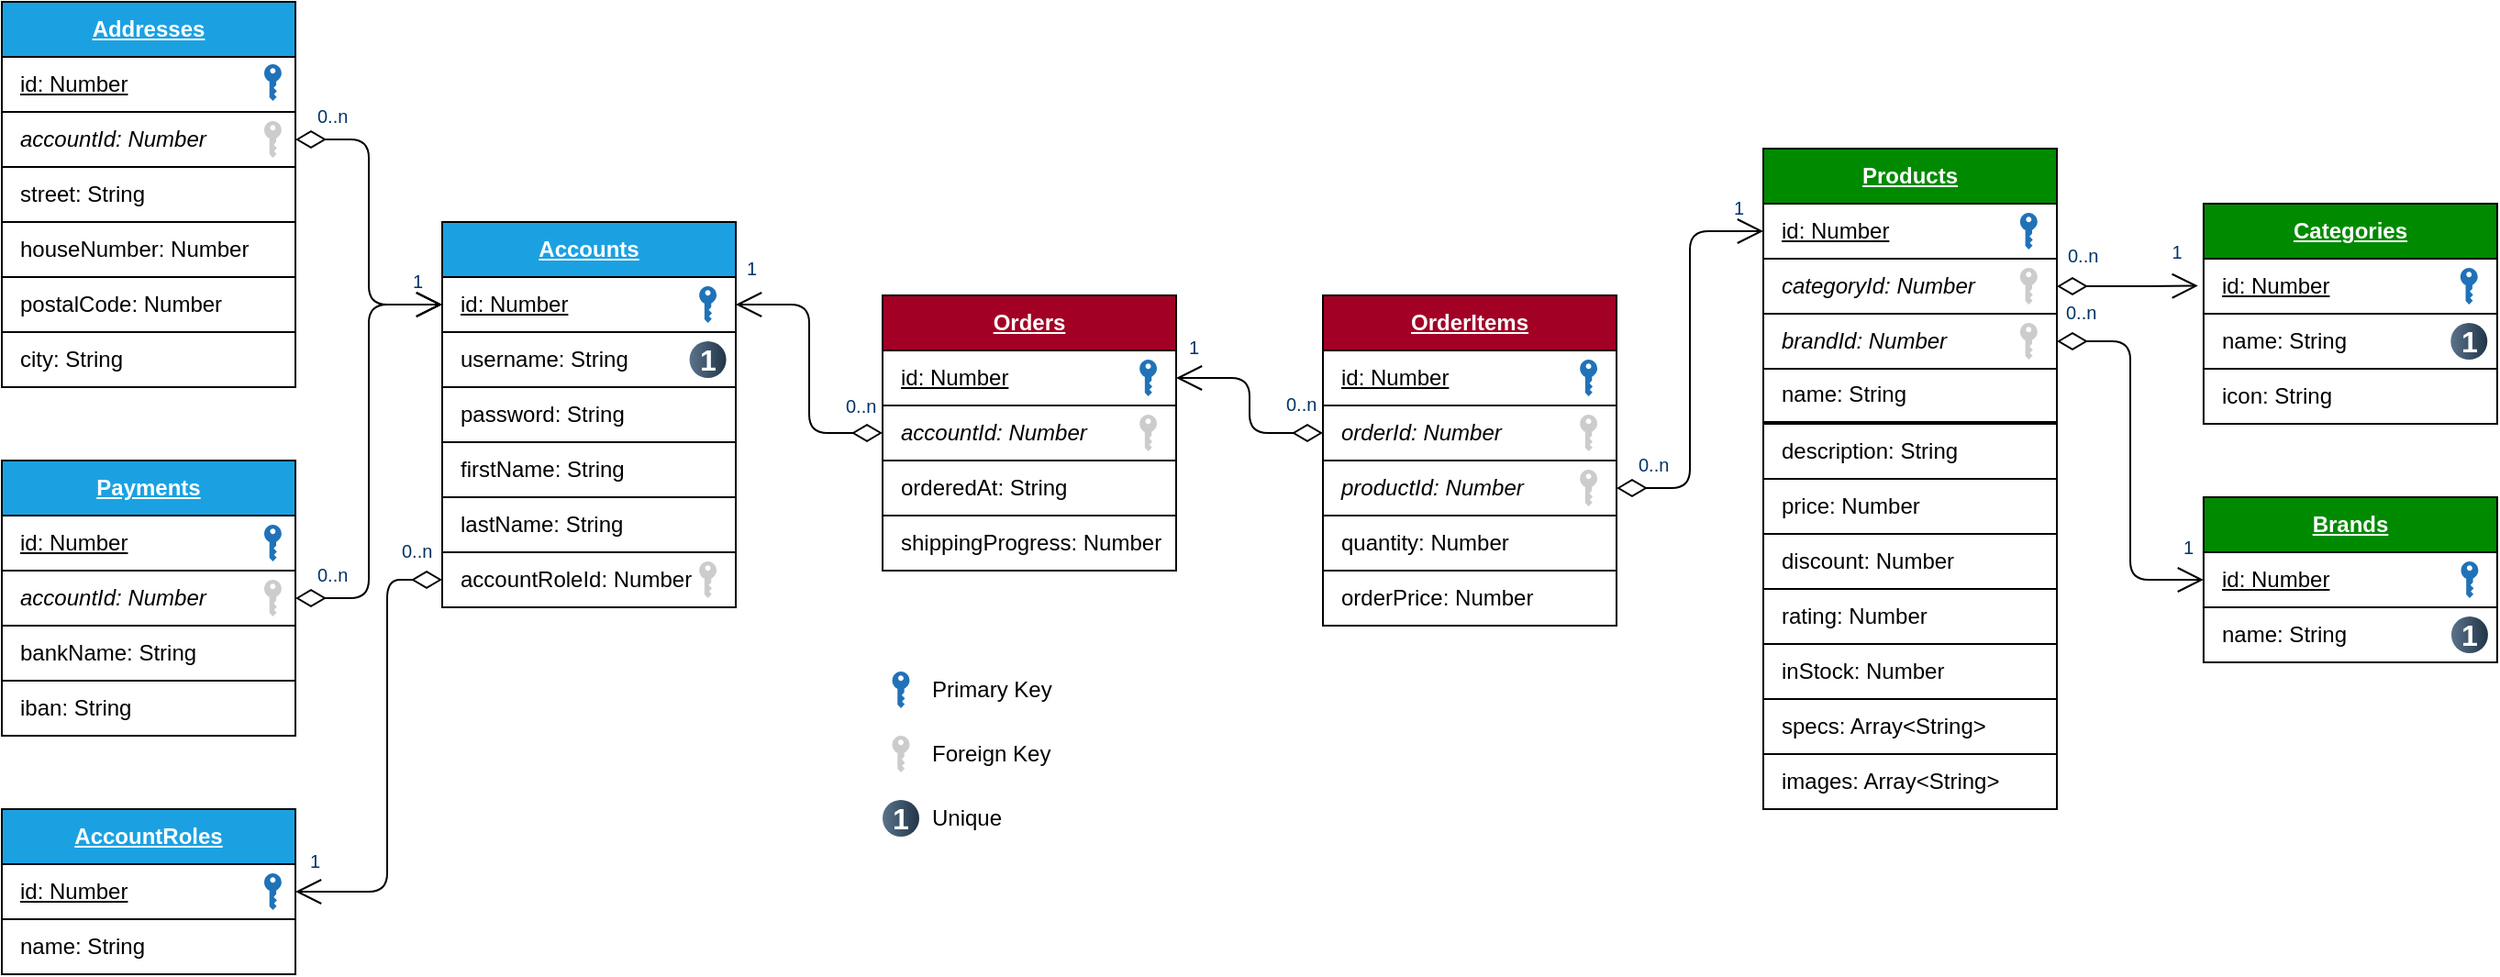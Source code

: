 <mxfile version="24.7.8">
  <diagram name="Page-1" id="WevClHWmhzPAQ7FDN5po">
    <mxGraphModel dx="1988" dy="473" grid="1" gridSize="10" guides="1" tooltips="1" connect="1" arrows="1" fold="1" page="1" pageScale="1" pageWidth="1169" pageHeight="827" math="0" shadow="0">
      <root>
        <mxCell id="0" />
        <mxCell id="1" parent="0" />
        <mxCell id="-XxvrMC6G6SQ8Xm1xsTM-4" value="&lt;blockquote style=&quot;margin: 0px 0px 0px 8px; border: none; padding: 0px;&quot;&gt;&lt;u&gt;id:&amp;nbsp;&lt;/u&gt;&lt;u style=&quot;background-color: initial;&quot;&gt;Number&lt;/u&gt;&lt;/blockquote&gt;" style="rounded=0;whiteSpace=wrap;html=1;align=left;" parent="1" vertex="1">
          <mxGeometry x="-200" y="310" width="160" height="30" as="geometry" />
        </mxCell>
        <mxCell id="-XxvrMC6G6SQ8Xm1xsTM-5" value="&lt;blockquote style=&quot;margin: 0px; border: none; padding: 0px;&quot;&gt;&lt;b&gt;&lt;u&gt;Products&lt;/u&gt;&lt;/b&gt;&lt;/blockquote&gt;" style="rounded=0;whiteSpace=wrap;html=1;align=center;fillColor=#008a00;strokeColor=default;fontColor=#ffffff;" parent="1" vertex="1">
          <mxGeometry x="-200" y="280" width="160" height="30" as="geometry" />
        </mxCell>
        <mxCell id="-XxvrMC6G6SQ8Xm1xsTM-21" value="&lt;blockquote style=&quot;margin: 0px 0px 0px 8px; border: none; padding: 0px;&quot;&gt;name: String&lt;/blockquote&gt;" style="rounded=0;whiteSpace=wrap;html=1;align=left;" parent="1" vertex="1">
          <mxGeometry x="-200" y="399" width="160" height="30" as="geometry" />
        </mxCell>
        <mxCell id="-XxvrMC6G6SQ8Xm1xsTM-22" value="&lt;blockquote style=&quot;margin: 0px 0px 0px 8px; border: none; padding: 0px;&quot;&gt;price: Number&lt;/blockquote&gt;" style="rounded=0;whiteSpace=wrap;html=1;align=left;" parent="1" vertex="1">
          <mxGeometry x="-200" y="460" width="160" height="30" as="geometry" />
        </mxCell>
        <mxCell id="-XxvrMC6G6SQ8Xm1xsTM-23" value="&lt;blockquote style=&quot;margin: 0px 0px 0px 8px; border: none; padding: 0px;&quot;&gt;&lt;i&gt;categoryId: Number&lt;/i&gt;&lt;/blockquote&gt;" style="rounded=0;whiteSpace=wrap;html=1;align=left;" parent="1" vertex="1">
          <mxGeometry x="-200" y="340" width="160" height="30" as="geometry" />
        </mxCell>
        <mxCell id="-XxvrMC6G6SQ8Xm1xsTM-24" value="&lt;blockquote style=&quot;margin: 0px 0px 0px 8px; border: none; padding: 0px;&quot;&gt;discount: Number&lt;/blockquote&gt;" style="rounded=0;whiteSpace=wrap;html=1;align=left;" parent="1" vertex="1">
          <mxGeometry x="-200" y="490" width="160" height="30" as="geometry" />
        </mxCell>
        <mxCell id="xvubMpEdOjOFzFZ-NZdf-2" value="&lt;blockquote style=&quot;margin: 0px; border: none; padding: 0px;&quot;&gt;&lt;b&gt;&lt;u&gt;Accounts&lt;/u&gt;&lt;/b&gt;&lt;/blockquote&gt;" style="rounded=0;whiteSpace=wrap;html=1;align=center;fillColor=#1ba1e2;strokeColor=default;fontColor=#ffffff;" parent="1" vertex="1">
          <mxGeometry x="-920" y="320" width="160" height="30" as="geometry" />
        </mxCell>
        <mxCell id="xvubMpEdOjOFzFZ-NZdf-3" value="&lt;blockquote style=&quot;margin: 0px 0px 0px 8px; border: none; padding: 0px;&quot;&gt;&lt;u&gt;id:&amp;nbsp;&lt;/u&gt;&lt;u style=&quot;background-color: initial;&quot;&gt;Number&lt;/u&gt;&lt;/blockquote&gt;" style="rounded=0;whiteSpace=wrap;html=1;align=left;" parent="1" vertex="1">
          <mxGeometry x="-920" y="350" width="160" height="30" as="geometry" />
        </mxCell>
        <mxCell id="xvubMpEdOjOFzFZ-NZdf-4" value="&lt;blockquote style=&quot;margin: 0px 0px 0px 8px; border: none; padding: 0px;&quot;&gt;username: String&lt;/blockquote&gt;" style="rounded=0;whiteSpace=wrap;html=1;align=left;" parent="1" vertex="1">
          <mxGeometry x="-920" y="380" width="160" height="30" as="geometry" />
        </mxCell>
        <mxCell id="xvubMpEdOjOFzFZ-NZdf-5" value="&lt;blockquote style=&quot;margin: 0px 0px 0px 8px; border: none; padding: 0px;&quot;&gt;password: String&lt;/blockquote&gt;" style="rounded=0;whiteSpace=wrap;html=1;align=left;" parent="1" vertex="1">
          <mxGeometry x="-920" y="410" width="160" height="30" as="geometry" />
        </mxCell>
        <mxCell id="xvubMpEdOjOFzFZ-NZdf-6" value="&lt;blockquote style=&quot;margin: 0px; border: none; padding: 0px;&quot;&gt;&lt;b&gt;&lt;u&gt;OrderItems&lt;/u&gt;&lt;/b&gt;&lt;/blockquote&gt;" style="rounded=0;whiteSpace=wrap;html=1;align=center;fillColor=#a20025;strokeColor=default;fontColor=#ffffff;" parent="1" vertex="1">
          <mxGeometry x="-440.0" y="360" width="160" height="30" as="geometry" />
        </mxCell>
        <mxCell id="xvubMpEdOjOFzFZ-NZdf-7" value="&lt;blockquote style=&quot;margin: 0px 0px 0px 8px; border: none; padding: 0px;&quot;&gt;&lt;u&gt;id:&amp;nbsp;&lt;/u&gt;&lt;u style=&quot;background-color: initial;&quot;&gt;Number&lt;/u&gt;&lt;/blockquote&gt;" style="rounded=0;whiteSpace=wrap;html=1;align=left;" parent="1" vertex="1">
          <mxGeometry x="-440.0" y="390" width="160" height="30" as="geometry" />
        </mxCell>
        <mxCell id="xvubMpEdOjOFzFZ-NZdf-8" value="&lt;blockquote style=&quot;margin: 0px 0px 0px 8px; border: none; padding: 0px;&quot;&gt;&lt;i&gt;accountId: Number&lt;/i&gt;&lt;/blockquote&gt;" style="rounded=0;whiteSpace=wrap;html=1;align=left;" parent="1" vertex="1">
          <mxGeometry x="-680" y="420" width="160" height="30" as="geometry" />
        </mxCell>
        <mxCell id="xvubMpEdOjOFzFZ-NZdf-17" value="&lt;blockquote style=&quot;margin: 0px; border: none; padding: 0px;&quot;&gt;&lt;b&gt;&lt;u&gt;Categories&lt;/u&gt;&lt;/b&gt;&lt;/blockquote&gt;" style="rounded=0;whiteSpace=wrap;html=1;align=center;fillColor=#008a00;strokeColor=default;fontColor=#ffffff;" parent="1" vertex="1">
          <mxGeometry x="39.96" y="310" width="160" height="30" as="geometry" />
        </mxCell>
        <mxCell id="xvubMpEdOjOFzFZ-NZdf-18" value="&lt;blockquote style=&quot;margin: 0px 0px 0px 8px; border: none; padding: 0px;&quot;&gt;&lt;u&gt;id:&amp;nbsp;&lt;/u&gt;&lt;u style=&quot;background-color: initial;&quot;&gt;Number&lt;/u&gt;&lt;/blockquote&gt;" style="rounded=0;whiteSpace=wrap;html=1;align=left;" parent="1" vertex="1">
          <mxGeometry x="39.96" y="340" width="160" height="30" as="geometry" />
        </mxCell>
        <mxCell id="xvubMpEdOjOFzFZ-NZdf-19" value="&lt;blockquote style=&quot;margin: 0px 0px 0px 8px; border: none; padding: 0px;&quot;&gt;name: String&lt;/blockquote&gt;" style="rounded=0;whiteSpace=wrap;html=1;align=left;" parent="1" vertex="1">
          <mxGeometry x="39.96" y="370" width="160" height="30" as="geometry" />
        </mxCell>
        <mxCell id="xvubMpEdOjOFzFZ-NZdf-20" value="" style="endArrow=open;endSize=12;startArrow=diamondThin;startSize=14;startFill=0;edgeStyle=orthogonalEdgeStyle;entryX=-0.019;entryY=0.493;entryDx=0;entryDy=0;exitX=1;exitY=0.5;exitDx=0;exitDy=0;entryPerimeter=0;" parent="1" source="-XxvrMC6G6SQ8Xm1xsTM-23" target="xvubMpEdOjOFzFZ-NZdf-18" edge="1">
          <mxGeometry x="389.36" y="350" as="geometry">
            <mxPoint x="120" y="470.0" as="sourcePoint" />
            <mxPoint y="590.0" as="targetPoint" />
            <Array as="points" />
          </mxGeometry>
        </mxCell>
        <mxCell id="xvubMpEdOjOFzFZ-NZdf-21" value="0..n" style="resizable=0;align=left;verticalAlign=top;labelBackgroundColor=#ffffff;fontSize=10;strokeColor=#003366;shadow=1;fillColor=#D4E1F5;fontColor=#003366" parent="xvubMpEdOjOFzFZ-NZdf-20" connectable="0" vertex="1">
          <mxGeometry x="-1" relative="1" as="geometry">
            <mxPoint x="4" y="-29" as="offset" />
          </mxGeometry>
        </mxCell>
        <mxCell id="xvubMpEdOjOFzFZ-NZdf-22" value="1" style="resizable=0;align=right;verticalAlign=top;labelBackgroundColor=#ffffff;fontSize=10;strokeColor=#003366;shadow=1;fillColor=#D4E1F5;fontColor=#003366" parent="xvubMpEdOjOFzFZ-NZdf-20" connectable="0" vertex="1">
          <mxGeometry x="1" relative="1" as="geometry">
            <mxPoint x="-7" y="-31" as="offset" />
          </mxGeometry>
        </mxCell>
        <mxCell id="xvubMpEdOjOFzFZ-NZdf-23" value="&lt;blockquote style=&quot;margin: 0px 0px 0px 8px; border: none; padding: 0px;&quot;&gt;&lt;i&gt;productId:&amp;nbsp;&lt;/i&gt;&lt;i style=&quot;background-color: initial;&quot;&gt;Number&lt;/i&gt;&lt;/blockquote&gt;" style="rounded=0;whiteSpace=wrap;html=1;align=left;" parent="1" vertex="1">
          <mxGeometry x="-440.0" y="450" width="160" height="30" as="geometry" />
        </mxCell>
        <mxCell id="xvubMpEdOjOFzFZ-NZdf-24" value="" style="endArrow=open;endSize=12;startArrow=diamondThin;startSize=14;startFill=0;edgeStyle=orthogonalEdgeStyle;entryX=0;entryY=0.5;entryDx=0;entryDy=0;exitX=1;exitY=0.5;exitDx=0;exitDy=0;" parent="1" source="xvubMpEdOjOFzFZ-NZdf-23" target="-XxvrMC6G6SQ8Xm1xsTM-4" edge="1">
          <mxGeometry x="389.36" y="350" as="geometry">
            <mxPoint x="-240" y="290" as="sourcePoint" />
            <mxPoint x="-280.0" y="605" as="targetPoint" />
          </mxGeometry>
        </mxCell>
        <mxCell id="xvubMpEdOjOFzFZ-NZdf-25" value="0..n" style="resizable=0;align=left;verticalAlign=top;labelBackgroundColor=#ffffff;fontSize=10;strokeColor=#003366;shadow=1;fillColor=#D4E1F5;fontColor=#003366" parent="xvubMpEdOjOFzFZ-NZdf-24" connectable="0" vertex="1">
          <mxGeometry x="-1" relative="1" as="geometry">
            <mxPoint x="10" y="-25" as="offset" />
          </mxGeometry>
        </mxCell>
        <mxCell id="xvubMpEdOjOFzFZ-NZdf-26" value="1" style="resizable=0;align=right;verticalAlign=top;labelBackgroundColor=#ffffff;fontSize=10;strokeColor=#003366;shadow=1;fillColor=#D4E1F5;fontColor=#003366" parent="xvubMpEdOjOFzFZ-NZdf-24" connectable="0" vertex="1">
          <mxGeometry x="1" relative="1" as="geometry">
            <mxPoint x="-9" y="-25" as="offset" />
          </mxGeometry>
        </mxCell>
        <mxCell id="xvubMpEdOjOFzFZ-NZdf-37" value="&lt;blockquote style=&quot;margin: 0px 0px 0px 8px; border: none; padding: 0px;&quot;&gt;firstName: String&lt;/blockquote&gt;" style="rounded=0;whiteSpace=wrap;html=1;align=left;" parent="1" vertex="1">
          <mxGeometry x="-920" y="440" width="160" height="30" as="geometry" />
        </mxCell>
        <mxCell id="xvubMpEdOjOFzFZ-NZdf-38" value="&lt;blockquote style=&quot;margin: 0px 0px 0px 8px; border: none; padding: 0px;&quot;&gt;lastName: String&lt;/blockquote&gt;" style="rounded=0;whiteSpace=wrap;html=1;align=left;" parent="1" vertex="1">
          <mxGeometry x="-920" y="470" width="160" height="30" as="geometry" />
        </mxCell>
        <mxCell id="xvubMpEdOjOFzFZ-NZdf-40" value="&lt;blockquote style=&quot;margin: 0px; border: none; padding: 0px;&quot;&gt;&lt;b&gt;&lt;u&gt;Orders&lt;/u&gt;&lt;/b&gt;&lt;/blockquote&gt;" style="rounded=0;whiteSpace=wrap;html=1;align=center;fillColor=#a20025;strokeColor=default;fontColor=#ffffff;" parent="1" vertex="1">
          <mxGeometry x="-680" y="360" width="160" height="30" as="geometry" />
        </mxCell>
        <mxCell id="xvubMpEdOjOFzFZ-NZdf-41" value="&lt;blockquote style=&quot;margin: 0px 0px 0px 8px; border: none; padding: 0px;&quot;&gt;&lt;u&gt;id: Number&lt;/u&gt;&lt;/blockquote&gt;" style="rounded=0;whiteSpace=wrap;html=1;align=left;" parent="1" vertex="1">
          <mxGeometry x="-680" y="390" width="160" height="30" as="geometry" />
        </mxCell>
        <mxCell id="xvubMpEdOjOFzFZ-NZdf-42" value="&lt;blockquote style=&quot;margin: 0px 0px 0px 8px; border: none; padding: 0px;&quot;&gt;&lt;i&gt;orderId:&amp;nbsp;&lt;/i&gt;&lt;i style=&quot;background-color: initial;&quot;&gt;Number&lt;/i&gt;&lt;/blockquote&gt;" style="rounded=0;whiteSpace=wrap;html=1;align=left;" parent="1" vertex="1">
          <mxGeometry x="-440.0" y="420" width="160" height="30" as="geometry" />
        </mxCell>
        <mxCell id="xvubMpEdOjOFzFZ-NZdf-47" value="&lt;blockquote style=&quot;margin: 0px 0px 0px 8px; border: none; padding: 0px;&quot;&gt;quantity: Number&lt;/blockquote&gt;" style="rounded=0;whiteSpace=wrap;html=1;align=left;" parent="1" vertex="1">
          <mxGeometry x="-440.0" y="480" width="160" height="30" as="geometry" />
        </mxCell>
        <mxCell id="Mm1_BtgNgvV1z5cDQ8i7-1" value="&lt;blockquote style=&quot;margin: 0px 0px 0px 8px; border: none; padding: 0px;&quot;&gt;icon: String&lt;/blockquote&gt;" style="rounded=0;whiteSpace=wrap;html=1;align=left;" parent="1" vertex="1">
          <mxGeometry x="39.96" y="400" width="160" height="30" as="geometry" />
        </mxCell>
        <mxCell id="Mm1_BtgNgvV1z5cDQ8i7-2" value="&lt;blockquote style=&quot;margin: 0px 0px 0px 8px; border: none; padding: 0px;&quot;&gt;&lt;i&gt;brandId: Number&lt;/i&gt;&lt;/blockquote&gt;" style="rounded=0;whiteSpace=wrap;html=1;align=left;" parent="1" vertex="1">
          <mxGeometry x="-200" y="370" width="160" height="30" as="geometry" />
        </mxCell>
        <mxCell id="Mm1_BtgNgvV1z5cDQ8i7-4" value="&lt;blockquote style=&quot;margin: 0px 0px 0px 8px; border: none; padding: 0px;&quot;&gt;rating: Number&lt;/blockquote&gt;" style="rounded=0;whiteSpace=wrap;html=1;align=left;" parent="1" vertex="1">
          <mxGeometry x="-200" y="520" width="160" height="30" as="geometry" />
        </mxCell>
        <mxCell id="Mm1_BtgNgvV1z5cDQ8i7-6" value="&lt;blockquote style=&quot;margin: 0px 0px 0px 8px; border: none; padding: 0px;&quot;&gt;description: String&lt;/blockquote&gt;" style="rounded=0;whiteSpace=wrap;html=1;align=left;" parent="1" vertex="1">
          <mxGeometry x="-200.0" y="430" width="160" height="30" as="geometry" />
        </mxCell>
        <mxCell id="Mm1_BtgNgvV1z5cDQ8i7-7" value="&lt;blockquote style=&quot;margin: 0px 0px 0px 8px; border: none; padding: 0px;&quot;&gt;shippingProgress: Number&lt;/blockquote&gt;" style="rounded=0;whiteSpace=wrap;html=1;align=left;" parent="1" vertex="1">
          <mxGeometry x="-680" y="480" width="160" height="30" as="geometry" />
        </mxCell>
        <mxCell id="Mm1_BtgNgvV1z5cDQ8i7-11" value="" style="sketch=0;pointerEvents=1;shadow=0;dashed=0;html=1;strokeColor=none;labelPosition=center;verticalLabelPosition=bottom;verticalAlign=top;outlineConnect=0;align=center;shape=mxgraph.office.security.key_permissions;fillColor=#2072B8;" parent="1" vertex="1">
          <mxGeometry x="-779.91" y="355" width="9.43" height="20" as="geometry" />
        </mxCell>
        <mxCell id="Mm1_BtgNgvV1z5cDQ8i7-12" value="" style="sketch=0;pointerEvents=1;shadow=0;dashed=0;html=1;strokeColor=none;labelPosition=center;verticalLabelPosition=bottom;verticalAlign=top;outlineConnect=0;align=center;shape=mxgraph.office.security.key_permissions;fillColor=#2072B8;" parent="1" vertex="1">
          <mxGeometry x="-539.91" y="395" width="9.43" height="20" as="geometry" />
        </mxCell>
        <mxCell id="Mm1_BtgNgvV1z5cDQ8i7-13" value="" style="sketch=0;pointerEvents=1;shadow=0;dashed=0;html=1;strokeColor=none;labelPosition=center;verticalLabelPosition=bottom;verticalAlign=top;outlineConnect=0;align=center;shape=mxgraph.office.security.key_permissions;fillColor=#2072B8;" parent="1" vertex="1">
          <mxGeometry x="-299.91" y="395" width="9.43" height="20" as="geometry" />
        </mxCell>
        <mxCell id="Mm1_BtgNgvV1z5cDQ8i7-14" value="" style="sketch=0;pointerEvents=1;shadow=0;dashed=0;html=1;strokeColor=none;labelPosition=center;verticalLabelPosition=bottom;verticalAlign=top;outlineConnect=0;align=center;shape=mxgraph.office.security.key_permissions;fillColor=#2072B8;" parent="1" vertex="1">
          <mxGeometry x="-60.04" y="315" width="9.43" height="20" as="geometry" />
        </mxCell>
        <mxCell id="Mm1_BtgNgvV1z5cDQ8i7-15" value="" style="sketch=0;pointerEvents=1;shadow=0;dashed=0;html=1;strokeColor=none;labelPosition=center;verticalLabelPosition=bottom;verticalAlign=top;outlineConnect=0;align=center;shape=mxgraph.office.security.key_permissions;fillColor=#2072B8;" parent="1" vertex="1">
          <mxGeometry x="179.92" y="345" width="9.43" height="20" as="geometry" />
        </mxCell>
        <mxCell id="Mm1_BtgNgvV1z5cDQ8i7-16" value="1" style="ellipse;whiteSpace=wrap;html=1;aspect=fixed;rotation=0;gradientColor=#223548;strokeColor=none;gradientDirection=east;fillColor=#5b738b;rounded=0;pointerEvents=0;fontFamily=Helvetica;fontSize=16;fontColor=#FFFFFF;spacingTop=4;spacingBottom=4;spacingLeft=4;spacingRight=4;points=[];fontStyle=1" parent="1" vertex="1">
          <mxGeometry x="-785.2" y="385" width="20" height="20" as="geometry" />
        </mxCell>
        <mxCell id="Mm1_BtgNgvV1z5cDQ8i7-17" value="1" style="ellipse;whiteSpace=wrap;html=1;aspect=fixed;rotation=0;gradientColor=#223548;strokeColor=none;gradientDirection=east;fillColor=#5b738b;rounded=0;pointerEvents=0;fontFamily=Helvetica;fontSize=16;fontColor=#FFFFFF;spacingTop=4;spacingBottom=4;spacingLeft=4;spacingRight=4;points=[];fontStyle=1" parent="1" vertex="1">
          <mxGeometry x="174.63" y="375" width="20" height="20" as="geometry" />
        </mxCell>
        <mxCell id="Mm1_BtgNgvV1z5cDQ8i7-18" value="" style="sketch=0;pointerEvents=1;shadow=0;dashed=0;html=1;strokeColor=none;labelPosition=center;verticalLabelPosition=bottom;verticalAlign=top;outlineConnect=0;align=center;shape=mxgraph.office.security.key_permissions;fillColor=#2072B8;" parent="1" vertex="1">
          <mxGeometry x="-674.71" y="565" width="9.43" height="20" as="geometry" />
        </mxCell>
        <mxCell id="Mm1_BtgNgvV1z5cDQ8i7-19" value="Primary Key" style="text;strokeColor=none;align=left;fillColor=none;html=1;verticalAlign=middle;whiteSpace=wrap;rounded=0;" parent="1" vertex="1">
          <mxGeometry x="-654.8" y="560" width="110" height="30" as="geometry" />
        </mxCell>
        <mxCell id="Mm1_BtgNgvV1z5cDQ8i7-20" value="1" style="ellipse;whiteSpace=wrap;html=1;aspect=fixed;rotation=0;gradientColor=#223548;strokeColor=none;gradientDirection=east;fillColor=#5b738b;rounded=0;pointerEvents=0;fontFamily=Helvetica;fontSize=16;fontColor=#FFFFFF;spacingTop=4;spacingBottom=4;spacingLeft=4;spacingRight=4;points=[];fontStyle=1" parent="1" vertex="1">
          <mxGeometry x="-680" y="635" width="20" height="20" as="geometry" />
        </mxCell>
        <mxCell id="Mm1_BtgNgvV1z5cDQ8i7-21" value="Unique" style="text;strokeColor=none;align=left;fillColor=none;html=1;verticalAlign=middle;whiteSpace=wrap;rounded=0;" parent="1" vertex="1">
          <mxGeometry x="-654.8" y="630" width="110" height="30" as="geometry" />
        </mxCell>
        <mxCell id="Mm1_BtgNgvV1z5cDQ8i7-24" value="" style="sketch=0;pointerEvents=1;shadow=0;dashed=0;html=1;strokeColor=none;labelPosition=center;verticalLabelPosition=bottom;verticalAlign=top;outlineConnect=0;align=center;shape=mxgraph.office.security.key_permissions;fillColor=#CCCCCC;" parent="1" vertex="1">
          <mxGeometry x="-299.91" y="425" width="9.43" height="20" as="geometry" />
        </mxCell>
        <mxCell id="Mm1_BtgNgvV1z5cDQ8i7-25" value="" style="sketch=0;pointerEvents=1;shadow=0;dashed=0;html=1;strokeColor=none;labelPosition=center;verticalLabelPosition=bottom;verticalAlign=top;outlineConnect=0;align=center;shape=mxgraph.office.security.key_permissions;fillColor=#CCCCCC;" parent="1" vertex="1">
          <mxGeometry x="-299.91" y="455" width="9.43" height="20" as="geometry" />
        </mxCell>
        <mxCell id="Mm1_BtgNgvV1z5cDQ8i7-26" value="" style="sketch=0;pointerEvents=1;shadow=0;dashed=0;html=1;strokeColor=none;labelPosition=center;verticalLabelPosition=bottom;verticalAlign=top;outlineConnect=0;align=center;shape=mxgraph.office.security.key_permissions;fillColor=#CCCCCC;" parent="1" vertex="1">
          <mxGeometry x="-539.91" y="425" width="9.43" height="20" as="geometry" />
        </mxCell>
        <mxCell id="Mm1_BtgNgvV1z5cDQ8i7-27" value="" style="sketch=0;pointerEvents=1;shadow=0;dashed=0;html=1;strokeColor=none;labelPosition=center;verticalLabelPosition=bottom;verticalAlign=top;outlineConnect=0;align=center;shape=mxgraph.office.security.key_permissions;fillColor=#CCCCCC;" parent="1" vertex="1">
          <mxGeometry x="-60.04" y="375" width="9.43" height="20" as="geometry" />
        </mxCell>
        <mxCell id="Mm1_BtgNgvV1z5cDQ8i7-28" value="" style="sketch=0;pointerEvents=1;shadow=0;dashed=0;html=1;strokeColor=none;labelPosition=center;verticalLabelPosition=bottom;verticalAlign=top;outlineConnect=0;align=center;shape=mxgraph.office.security.key_permissions;fillColor=#CCCCCC;" parent="1" vertex="1">
          <mxGeometry x="-674.71" y="600" width="9.43" height="20" as="geometry" />
        </mxCell>
        <mxCell id="Mm1_BtgNgvV1z5cDQ8i7-29" value="Foreign Key" style="text;strokeColor=none;align=left;fillColor=none;html=1;verticalAlign=middle;whiteSpace=wrap;rounded=0;" parent="1" vertex="1">
          <mxGeometry x="-654.8" y="595" width="110" height="30" as="geometry" />
        </mxCell>
        <mxCell id="_UF3kFiP3G3Olu9frHUj-1" value="&lt;blockquote style=&quot;margin: 0px 0px 0px 8px; border: none; padding: 0px;&quot;&gt;bankName: String&lt;/blockquote&gt;" style="rounded=0;whiteSpace=wrap;html=1;align=left;" vertex="1" parent="1">
          <mxGeometry x="-1160" y="540" width="160" height="30" as="geometry" />
        </mxCell>
        <mxCell id="_UF3kFiP3G3Olu9frHUj-2" value="&lt;blockquote style=&quot;margin: 0px 0px 0px 8px; border: none; padding: 0px;&quot;&gt;iban: String&lt;/blockquote&gt;" style="rounded=0;whiteSpace=wrap;html=1;align=left;" vertex="1" parent="1">
          <mxGeometry x="-1160" y="570" width="160" height="30" as="geometry" />
        </mxCell>
        <mxCell id="_UF3kFiP3G3Olu9frHUj-3" value="&lt;blockquote style=&quot;margin: 0px 0px 0px 8px; border: none; padding: 0px;&quot;&gt;orderedAt: String&lt;/blockquote&gt;" style="rounded=0;whiteSpace=wrap;html=1;align=left;" vertex="1" parent="1">
          <mxGeometry x="-680" y="450" width="160" height="30" as="geometry" />
        </mxCell>
        <mxCell id="_UF3kFiP3G3Olu9frHUj-4" value="&lt;blockquote style=&quot;margin: 0px; border: none; padding: 0px;&quot;&gt;&lt;b&gt;&lt;u&gt;Brands&lt;/u&gt;&lt;/b&gt;&lt;/blockquote&gt;" style="rounded=0;whiteSpace=wrap;html=1;align=center;fillColor=#008a00;strokeColor=default;fontColor=#ffffff;" vertex="1" parent="1">
          <mxGeometry x="39.96" y="470" width="160" height="30" as="geometry" />
        </mxCell>
        <mxCell id="_UF3kFiP3G3Olu9frHUj-5" value="&lt;blockquote style=&quot;margin: 0px 0px 0px 8px; border: none; padding: 0px;&quot;&gt;&lt;u&gt;id:&amp;nbsp;&lt;/u&gt;&lt;u style=&quot;background-color: initial;&quot;&gt;Number&lt;/u&gt;&lt;/blockquote&gt;" style="rounded=0;whiteSpace=wrap;html=1;align=left;" vertex="1" parent="1">
          <mxGeometry x="39.96" y="500" width="160" height="30" as="geometry" />
        </mxCell>
        <mxCell id="_UF3kFiP3G3Olu9frHUj-6" value="&lt;blockquote style=&quot;margin: 0px 0px 0px 8px; border: none; padding: 0px;&quot;&gt;name: String&lt;/blockquote&gt;" style="rounded=0;whiteSpace=wrap;html=1;align=left;" vertex="1" parent="1">
          <mxGeometry x="39.96" y="530" width="160" height="30" as="geometry" />
        </mxCell>
        <mxCell id="_UF3kFiP3G3Olu9frHUj-7" value="" style="sketch=0;pointerEvents=1;shadow=0;dashed=0;html=1;strokeColor=none;labelPosition=center;verticalLabelPosition=bottom;verticalAlign=top;outlineConnect=0;align=center;shape=mxgraph.office.security.key_permissions;fillColor=#2072B8;" vertex="1" parent="1">
          <mxGeometry x="180.25" y="505" width="9.43" height="20" as="geometry" />
        </mxCell>
        <mxCell id="_UF3kFiP3G3Olu9frHUj-8" value="1" style="ellipse;whiteSpace=wrap;html=1;aspect=fixed;rotation=0;gradientColor=#223548;strokeColor=none;gradientDirection=east;fillColor=#5b738b;rounded=0;pointerEvents=0;fontFamily=Helvetica;fontSize=16;fontColor=#FFFFFF;spacingTop=4;spacingBottom=4;spacingLeft=4;spacingRight=4;points=[];fontStyle=1" vertex="1" parent="1">
          <mxGeometry x="174.96" y="535" width="20" height="20" as="geometry" />
        </mxCell>
        <mxCell id="_UF3kFiP3G3Olu9frHUj-9" value="" style="endArrow=open;endSize=12;startArrow=diamondThin;startSize=14;startFill=0;edgeStyle=orthogonalEdgeStyle;entryX=0;entryY=0.5;entryDx=0;entryDy=0;exitX=1;exitY=0.5;exitDx=0;exitDy=0;" edge="1" parent="1" source="Mm1_BtgNgvV1z5cDQ8i7-2" target="_UF3kFiP3G3Olu9frHUj-5">
          <mxGeometry x="389.36" y="350" as="geometry">
            <mxPoint x="-445.04" y="510" as="sourcePoint" />
            <mxPoint x="-315.04" y="510" as="targetPoint" />
            <Array as="points" />
          </mxGeometry>
        </mxCell>
        <mxCell id="_UF3kFiP3G3Olu9frHUj-10" value="0..n" style="resizable=0;align=left;verticalAlign=top;labelBackgroundColor=#ffffff;fontSize=10;strokeColor=#003366;shadow=1;fillColor=#D4E1F5;fontColor=#003366" connectable="0" vertex="1" parent="_UF3kFiP3G3Olu9frHUj-9">
          <mxGeometry x="-1" relative="1" as="geometry">
            <mxPoint x="3" y="-28" as="offset" />
          </mxGeometry>
        </mxCell>
        <mxCell id="_UF3kFiP3G3Olu9frHUj-11" value="1" style="resizable=0;align=right;verticalAlign=top;labelBackgroundColor=#ffffff;fontSize=10;strokeColor=#003366;shadow=1;fillColor=#D4E1F5;fontColor=#003366" connectable="0" vertex="1" parent="_UF3kFiP3G3Olu9frHUj-9">
          <mxGeometry x="1" relative="1" as="geometry">
            <mxPoint x="-4" y="-30" as="offset" />
          </mxGeometry>
        </mxCell>
        <mxCell id="_UF3kFiP3G3Olu9frHUj-12" value="&lt;blockquote style=&quot;margin: 0px 0px 0px 8px; border: none; padding: 0px;&quot;&gt;images: Array&amp;lt;String&amp;gt;&lt;/blockquote&gt;" style="rounded=0;whiteSpace=wrap;html=1;align=left;" vertex="1" parent="1">
          <mxGeometry x="-200" y="610" width="160" height="30" as="geometry" />
        </mxCell>
        <mxCell id="_UF3kFiP3G3Olu9frHUj-13" value="&lt;blockquote style=&quot;margin: 0px 0px 0px 8px; border: none; padding: 0px;&quot;&gt;specs: Array&amp;lt;String&amp;gt;&lt;/blockquote&gt;" style="rounded=0;whiteSpace=wrap;html=1;align=left;" vertex="1" parent="1">
          <mxGeometry x="-200" y="580" width="160" height="30" as="geometry" />
        </mxCell>
        <mxCell id="_UF3kFiP3G3Olu9frHUj-14" value="&lt;blockquote style=&quot;margin: 0px 0px 0px 8px; border: none; padding: 0px;&quot;&gt;inStock: Number&lt;/blockquote&gt;" style="rounded=0;whiteSpace=wrap;html=1;align=left;" vertex="1" parent="1">
          <mxGeometry x="-200" y="550" width="160" height="30" as="geometry" />
        </mxCell>
        <mxCell id="_UF3kFiP3G3Olu9frHUj-16" value="&lt;blockquote style=&quot;margin: 0px; border: none; padding: 0px;&quot;&gt;&lt;b&gt;&lt;u&gt;Addresses&lt;/u&gt;&lt;/b&gt;&lt;/blockquote&gt;" style="rounded=0;whiteSpace=wrap;html=1;align=center;fillColor=#1ba1e2;strokeColor=default;fontColor=#ffffff;" vertex="1" parent="1">
          <mxGeometry x="-1160" y="200" width="160" height="30" as="geometry" />
        </mxCell>
        <mxCell id="_UF3kFiP3G3Olu9frHUj-17" value="&lt;blockquote style=&quot;margin: 0px 0px 0px 8px; border: none; padding: 0px;&quot;&gt;street: String&lt;/blockquote&gt;" style="rounded=0;whiteSpace=wrap;html=1;align=left;" vertex="1" parent="1">
          <mxGeometry x="-1160" y="290" width="160" height="30" as="geometry" />
        </mxCell>
        <mxCell id="_UF3kFiP3G3Olu9frHUj-18" value="&lt;blockquote style=&quot;margin: 0px 0px 0px 8px; border: none; padding: 0px;&quot;&gt;houseNumber: Number&lt;/blockquote&gt;" style="rounded=0;whiteSpace=wrap;html=1;align=left;" vertex="1" parent="1">
          <mxGeometry x="-1160" y="320" width="160" height="30" as="geometry" />
        </mxCell>
        <mxCell id="_UF3kFiP3G3Olu9frHUj-19" value="&lt;blockquote style=&quot;margin: 0px 0px 0px 8px; border: none; padding: 0px;&quot;&gt;postalCode: Number&lt;/blockquote&gt;" style="rounded=0;whiteSpace=wrap;html=1;align=left;" vertex="1" parent="1">
          <mxGeometry x="-1160" y="350" width="160" height="30" as="geometry" />
        </mxCell>
        <mxCell id="_UF3kFiP3G3Olu9frHUj-20" value="&lt;blockquote style=&quot;margin: 0px 0px 0px 8px; border: none; padding: 0px;&quot;&gt;city: String&lt;/blockquote&gt;" style="rounded=0;whiteSpace=wrap;html=1;align=left;" vertex="1" parent="1">
          <mxGeometry x="-1160" y="380" width="160" height="30" as="geometry" />
        </mxCell>
        <mxCell id="_UF3kFiP3G3Olu9frHUj-21" value="&lt;blockquote style=&quot;margin: 0px 0px 0px 8px; border: none; padding: 0px;&quot;&gt;&lt;u&gt;id:&amp;nbsp;&lt;/u&gt;&lt;u style=&quot;background-color: initial;&quot;&gt;Number&lt;/u&gt;&lt;/blockquote&gt;" style="rounded=0;whiteSpace=wrap;html=1;align=left;" vertex="1" parent="1">
          <mxGeometry x="-1160" y="230" width="160" height="30" as="geometry" />
        </mxCell>
        <mxCell id="_UF3kFiP3G3Olu9frHUj-25" value="&lt;blockquote style=&quot;margin: 0px 0px 0px 8px; border: none; padding: 0px;&quot;&gt;&lt;i&gt;accountId: Number&lt;/i&gt;&lt;/blockquote&gt;" style="rounded=0;whiteSpace=wrap;html=1;align=left;" vertex="1" parent="1">
          <mxGeometry x="-1160" y="260" width="160" height="30" as="geometry" />
        </mxCell>
        <mxCell id="_UF3kFiP3G3Olu9frHUj-26" value="" style="sketch=0;pointerEvents=1;shadow=0;dashed=0;html=1;strokeColor=none;labelPosition=center;verticalLabelPosition=bottom;verticalAlign=top;outlineConnect=0;align=center;shape=mxgraph.office.security.key_permissions;fillColor=#2072B8;" vertex="1" parent="1">
          <mxGeometry x="-1017" y="234" width="9.43" height="20" as="geometry" />
        </mxCell>
        <mxCell id="_UF3kFiP3G3Olu9frHUj-27" value="&lt;blockquote style=&quot;margin: 0px; border: none; padding: 0px;&quot;&gt;&lt;b&gt;&lt;u&gt;Payments&lt;/u&gt;&lt;/b&gt;&lt;/blockquote&gt;" style="rounded=0;whiteSpace=wrap;html=1;align=center;fillColor=#1ba1e2;strokeColor=default;fontColor=#ffffff;" vertex="1" parent="1">
          <mxGeometry x="-1160" y="450" width="160" height="30" as="geometry" />
        </mxCell>
        <mxCell id="_UF3kFiP3G3Olu9frHUj-28" value="&lt;blockquote style=&quot;margin: 0px 0px 0px 8px; border: none; padding: 0px;&quot;&gt;&lt;u&gt;id:&amp;nbsp;&lt;/u&gt;&lt;u style=&quot;background-color: initial;&quot;&gt;Number&lt;/u&gt;&lt;/blockquote&gt;" style="rounded=0;whiteSpace=wrap;html=1;align=left;" vertex="1" parent="1">
          <mxGeometry x="-1160" y="480" width="160" height="30" as="geometry" />
        </mxCell>
        <mxCell id="_UF3kFiP3G3Olu9frHUj-29" value="&lt;blockquote style=&quot;margin: 0px 0px 0px 8px; border: none; padding: 0px;&quot;&gt;&lt;i&gt;accountId: Number&lt;/i&gt;&lt;/blockquote&gt;" style="rounded=0;whiteSpace=wrap;html=1;align=left;" vertex="1" parent="1">
          <mxGeometry x="-1160" y="510" width="160" height="30" as="geometry" />
        </mxCell>
        <mxCell id="_UF3kFiP3G3Olu9frHUj-33" value="" style="sketch=0;pointerEvents=1;shadow=0;dashed=0;html=1;strokeColor=none;labelPosition=center;verticalLabelPosition=bottom;verticalAlign=top;outlineConnect=0;align=center;shape=mxgraph.office.security.key_permissions;fillColor=#2072B8;" vertex="1" parent="1">
          <mxGeometry x="-1017" y="485" width="9.43" height="20" as="geometry" />
        </mxCell>
        <mxCell id="_UF3kFiP3G3Olu9frHUj-36" value="" style="sketch=0;pointerEvents=1;shadow=0;dashed=0;html=1;strokeColor=none;labelPosition=center;verticalLabelPosition=bottom;verticalAlign=top;outlineConnect=0;align=center;shape=mxgraph.office.security.key_permissions;fillColor=#CCCCCC;" vertex="1" parent="1">
          <mxGeometry x="-1017" y="265" width="9.43" height="20" as="geometry" />
        </mxCell>
        <mxCell id="_UF3kFiP3G3Olu9frHUj-37" value="" style="sketch=0;pointerEvents=1;shadow=0;dashed=0;html=1;strokeColor=none;labelPosition=center;verticalLabelPosition=bottom;verticalAlign=top;outlineConnect=0;align=center;shape=mxgraph.office.security.key_permissions;fillColor=#CCCCCC;" vertex="1" parent="1">
          <mxGeometry x="-1017" y="515" width="9.43" height="20" as="geometry" />
        </mxCell>
        <mxCell id="_UF3kFiP3G3Olu9frHUj-38" value="&lt;blockquote style=&quot;margin: 0px 0px 0px 8px; border: none; padding: 0px;&quot;&gt;accountRoleId: Number&lt;/blockquote&gt;" style="rounded=0;whiteSpace=wrap;html=1;align=left;" vertex="1" parent="1">
          <mxGeometry x="-920" y="500" width="160" height="30" as="geometry" />
        </mxCell>
        <mxCell id="_UF3kFiP3G3Olu9frHUj-39" value="&lt;blockquote style=&quot;margin: 0px; border: none; padding: 0px;&quot;&gt;&lt;b&gt;&lt;u&gt;AccountRoles&lt;/u&gt;&lt;/b&gt;&lt;/blockquote&gt;" style="rounded=0;whiteSpace=wrap;html=1;align=center;fillColor=#1ba1e2;strokeColor=default;fontColor=#ffffff;" vertex="1" parent="1">
          <mxGeometry x="-1160" y="640" width="160" height="30" as="geometry" />
        </mxCell>
        <mxCell id="_UF3kFiP3G3Olu9frHUj-40" value="&lt;blockquote style=&quot;margin: 0px 0px 0px 8px; border: none; padding: 0px;&quot;&gt;name: String&lt;/blockquote&gt;" style="rounded=0;whiteSpace=wrap;html=1;align=left;" vertex="1" parent="1">
          <mxGeometry x="-1160" y="700" width="160" height="30" as="geometry" />
        </mxCell>
        <mxCell id="_UF3kFiP3G3Olu9frHUj-41" value="&lt;blockquote style=&quot;margin: 0px 0px 0px 8px; border: none; padding: 0px;&quot;&gt;&lt;u&gt;id:&amp;nbsp;&lt;/u&gt;&lt;u style=&quot;background-color: initial;&quot;&gt;Number&lt;/u&gt;&lt;/blockquote&gt;" style="rounded=0;whiteSpace=wrap;html=1;align=left;" vertex="1" parent="1">
          <mxGeometry x="-1160" y="670" width="160" height="30" as="geometry" />
        </mxCell>
        <mxCell id="_UF3kFiP3G3Olu9frHUj-44" value="" style="sketch=0;pointerEvents=1;shadow=0;dashed=0;html=1;strokeColor=none;labelPosition=center;verticalLabelPosition=bottom;verticalAlign=top;outlineConnect=0;align=center;shape=mxgraph.office.security.key_permissions;fillColor=#CCCCCC;" vertex="1" parent="1">
          <mxGeometry x="-779.91" y="505" width="9.43" height="20" as="geometry" />
        </mxCell>
        <mxCell id="_UF3kFiP3G3Olu9frHUj-49" value="&lt;blockquote style=&quot;margin: 0px 0px 0px 8px; border: none; padding: 0px;&quot;&gt;orderPrice: Number&lt;/blockquote&gt;" style="rounded=0;whiteSpace=wrap;html=1;align=left;" vertex="1" parent="1">
          <mxGeometry x="-440.0" y="510" width="160" height="30" as="geometry" />
        </mxCell>
        <mxCell id="_UF3kFiP3G3Olu9frHUj-52" value="" style="endArrow=open;endSize=12;startArrow=diamondThin;startSize=14;startFill=0;edgeStyle=orthogonalEdgeStyle;entryX=0;entryY=0.5;entryDx=0;entryDy=0;exitX=1;exitY=0.5;exitDx=0;exitDy=0;" edge="1" parent="1" source="_UF3kFiP3G3Olu9frHUj-25" target="xvubMpEdOjOFzFZ-NZdf-3">
          <mxGeometry x="389.36" y="350" as="geometry">
            <mxPoint x="-890.0" y="180.0" as="sourcePoint" />
            <mxPoint x="-790.0" y="180.0" as="targetPoint" />
          </mxGeometry>
        </mxCell>
        <mxCell id="_UF3kFiP3G3Olu9frHUj-53" value="0..n" style="resizable=0;align=left;verticalAlign=top;labelBackgroundColor=#ffffff;fontSize=10;strokeColor=#003366;shadow=1;fillColor=#D4E1F5;fontColor=#003366" connectable="0" vertex="1" parent="_UF3kFiP3G3Olu9frHUj-52">
          <mxGeometry x="-1" relative="1" as="geometry">
            <mxPoint x="10" y="-25" as="offset" />
          </mxGeometry>
        </mxCell>
        <mxCell id="_UF3kFiP3G3Olu9frHUj-54" value="1" style="resizable=0;align=right;verticalAlign=top;labelBackgroundColor=#ffffff;fontSize=10;strokeColor=#003366;shadow=1;fillColor=#D4E1F5;fontColor=#003366" connectable="0" vertex="1" parent="_UF3kFiP3G3Olu9frHUj-52">
          <mxGeometry x="1" relative="1" as="geometry">
            <mxPoint x="-9" y="-25" as="offset" />
          </mxGeometry>
        </mxCell>
        <mxCell id="_UF3kFiP3G3Olu9frHUj-55" value="" style="endArrow=open;endSize=12;startArrow=diamondThin;startSize=14;startFill=0;edgeStyle=orthogonalEdgeStyle;entryX=0;entryY=0.5;entryDx=0;entryDy=0;exitX=1;exitY=0.5;exitDx=0;exitDy=0;" edge="1" parent="1" source="_UF3kFiP3G3Olu9frHUj-29" target="xvubMpEdOjOFzFZ-NZdf-3">
          <mxGeometry x="389.36" y="350" as="geometry">
            <mxPoint x="-950.0" y="674.55" as="sourcePoint" />
            <mxPoint x="-850.0" y="674.55" as="targetPoint" />
          </mxGeometry>
        </mxCell>
        <mxCell id="_UF3kFiP3G3Olu9frHUj-56" value="0..n" style="resizable=0;align=left;verticalAlign=top;labelBackgroundColor=#ffffff;fontSize=10;strokeColor=#003366;shadow=1;fillColor=#D4E1F5;fontColor=#003366" connectable="0" vertex="1" parent="_UF3kFiP3G3Olu9frHUj-55">
          <mxGeometry x="-1" relative="1" as="geometry">
            <mxPoint x="10" y="-25" as="offset" />
          </mxGeometry>
        </mxCell>
        <mxCell id="_UF3kFiP3G3Olu9frHUj-57" value="1" style="resizable=0;align=right;verticalAlign=top;labelBackgroundColor=#ffffff;fontSize=10;strokeColor=#003366;shadow=1;fillColor=#D4E1F5;fontColor=#003366" connectable="0" vertex="1" parent="_UF3kFiP3G3Olu9frHUj-55">
          <mxGeometry x="1" relative="1" as="geometry">
            <mxPoint x="-9" y="-25" as="offset" />
          </mxGeometry>
        </mxCell>
        <mxCell id="_UF3kFiP3G3Olu9frHUj-58" value="" style="sketch=0;pointerEvents=1;shadow=0;dashed=0;html=1;strokeColor=none;labelPosition=center;verticalLabelPosition=bottom;verticalAlign=top;outlineConnect=0;align=center;shape=mxgraph.office.security.key_permissions;fillColor=#2072B8;" vertex="1" parent="1">
          <mxGeometry x="-1017" y="675" width="9.43" height="20" as="geometry" />
        </mxCell>
        <mxCell id="_UF3kFiP3G3Olu9frHUj-59" value="" style="endArrow=open;endSize=12;startArrow=diamondThin;startSize=14;startFill=0;edgeStyle=orthogonalEdgeStyle;entryX=1;entryY=0.5;entryDx=0;entryDy=0;exitX=0;exitY=0.5;exitDx=0;exitDy=0;" edge="1" parent="1" source="_UF3kFiP3G3Olu9frHUj-38" target="_UF3kFiP3G3Olu9frHUj-41">
          <mxGeometry x="389.36" y="350" as="geometry">
            <mxPoint x="-940.0" y="650" as="sourcePoint" />
            <mxPoint x="-840.0" y="650" as="targetPoint" />
            <Array as="points">
              <mxPoint x="-950" y="515" />
              <mxPoint x="-950" y="685" />
            </Array>
          </mxGeometry>
        </mxCell>
        <mxCell id="_UF3kFiP3G3Olu9frHUj-60" value="0..n" style="resizable=0;align=left;verticalAlign=top;labelBackgroundColor=#ffffff;fontSize=10;strokeColor=#003366;shadow=1;fillColor=#D4E1F5;fontColor=#003366" connectable="0" vertex="1" parent="_UF3kFiP3G3Olu9frHUj-59">
          <mxGeometry x="-1" relative="1" as="geometry">
            <mxPoint x="-24" y="-28" as="offset" />
          </mxGeometry>
        </mxCell>
        <mxCell id="_UF3kFiP3G3Olu9frHUj-61" value="1" style="resizable=0;align=right;verticalAlign=top;labelBackgroundColor=#ffffff;fontSize=10;strokeColor=#003366;shadow=1;fillColor=#D4E1F5;fontColor=#003366" connectable="0" vertex="1" parent="_UF3kFiP3G3Olu9frHUj-59">
          <mxGeometry x="1" relative="1" as="geometry">
            <mxPoint x="15" y="-29" as="offset" />
          </mxGeometry>
        </mxCell>
        <mxCell id="_UF3kFiP3G3Olu9frHUj-62" value="" style="endArrow=open;endSize=12;startArrow=diamondThin;startSize=14;startFill=0;edgeStyle=orthogonalEdgeStyle;entryX=1;entryY=0.5;entryDx=0;entryDy=0;exitX=0;exitY=0.5;exitDx=0;exitDy=0;" edge="1" parent="1" source="xvubMpEdOjOFzFZ-NZdf-8" target="xvubMpEdOjOFzFZ-NZdf-3">
          <mxGeometry x="389.36" y="350" as="geometry">
            <mxPoint x="-779.91" y="604.44" as="sourcePoint" />
            <mxPoint x="-679.91" y="604.44" as="targetPoint" />
          </mxGeometry>
        </mxCell>
        <mxCell id="_UF3kFiP3G3Olu9frHUj-63" value="0..n" style="resizable=0;align=left;verticalAlign=top;labelBackgroundColor=#ffffff;fontSize=10;strokeColor=#003366;shadow=1;fillColor=#D4E1F5;fontColor=#003366" connectable="0" vertex="1" parent="_UF3kFiP3G3Olu9frHUj-62">
          <mxGeometry x="-1" relative="1" as="geometry">
            <mxPoint x="-22" y="-27" as="offset" />
          </mxGeometry>
        </mxCell>
        <mxCell id="_UF3kFiP3G3Olu9frHUj-64" value="1" style="resizable=0;align=right;verticalAlign=top;labelBackgroundColor=#ffffff;fontSize=10;strokeColor=#003366;shadow=1;fillColor=#D4E1F5;fontColor=#003366" connectable="0" vertex="1" parent="_UF3kFiP3G3Olu9frHUj-62">
          <mxGeometry x="1" relative="1" as="geometry">
            <mxPoint x="13" y="-32" as="offset" />
          </mxGeometry>
        </mxCell>
        <mxCell id="_UF3kFiP3G3Olu9frHUj-65" value="" style="endArrow=open;endSize=12;startArrow=diamondThin;startSize=14;startFill=0;edgeStyle=orthogonalEdgeStyle;entryX=1;entryY=0.5;entryDx=0;entryDy=0;exitX=0;exitY=0.5;exitDx=0;exitDy=0;" edge="1" parent="1" source="xvubMpEdOjOFzFZ-NZdf-42" target="xvubMpEdOjOFzFZ-NZdf-41">
          <mxGeometry x="389.36" y="350" as="geometry">
            <mxPoint x="-620.0" y="594.64" as="sourcePoint" />
            <mxPoint x="-520.0" y="594.64" as="targetPoint" />
          </mxGeometry>
        </mxCell>
        <mxCell id="_UF3kFiP3G3Olu9frHUj-66" value="0..n" style="resizable=0;align=left;verticalAlign=top;labelBackgroundColor=#ffffff;fontSize=10;strokeColor=#003366;shadow=1;fillColor=#D4E1F5;fontColor=#003366" connectable="0" vertex="1" parent="_UF3kFiP3G3Olu9frHUj-65">
          <mxGeometry x="-1" relative="1" as="geometry">
            <mxPoint x="-22" y="-28" as="offset" />
          </mxGeometry>
        </mxCell>
        <mxCell id="_UF3kFiP3G3Olu9frHUj-67" value="1" style="resizable=0;align=right;verticalAlign=top;labelBackgroundColor=#ffffff;fontSize=10;strokeColor=#003366;shadow=1;fillColor=#D4E1F5;fontColor=#003366" connectable="0" vertex="1" parent="_UF3kFiP3G3Olu9frHUj-65">
          <mxGeometry x="1" relative="1" as="geometry">
            <mxPoint x="14" y="-29" as="offset" />
          </mxGeometry>
        </mxCell>
        <mxCell id="_UF3kFiP3G3Olu9frHUj-68" value="" style="sketch=0;pointerEvents=1;shadow=0;dashed=0;html=1;strokeColor=none;labelPosition=center;verticalLabelPosition=bottom;verticalAlign=top;outlineConnect=0;align=center;shape=mxgraph.office.security.key_permissions;fillColor=#CCCCCC;" vertex="1" parent="1">
          <mxGeometry x="-60.04" y="345" width="9.43" height="20" as="geometry" />
        </mxCell>
      </root>
    </mxGraphModel>
  </diagram>
</mxfile>
